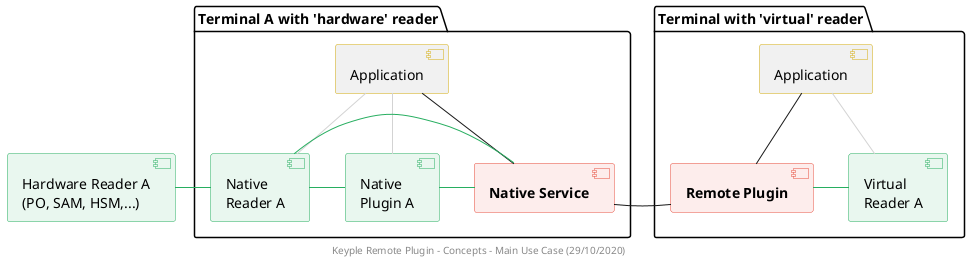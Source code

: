 @startuml
footer
    Keyple Remote Plugin - Concepts - Main Use Case (29/10/2020)
end footer

' == THEME ==

'Couleurs issues de : https://htmlcolorcodes.com/fr/tableau-de-couleur/tableau-de-couleur-design-plat/
!define COLOR_RED E74C3C
!define COLOR_PURPLE 8E44AD
!define COLOR_BLUE 3498DB
!define COLOR_GREEN 27AE60
!define COLOR_GREY 2C3E50
skinparam Shadowing false
skinparam component {
    BorderColor #D4AC0D
    ' Red
    BackgroundColor<<red>> #FDEDEC
    BorderColor<<red>> #E74C3C
    ' Purple
    BackgroundColor<<purple>> #F4ECF7
    BorderColor<<purple>> #8E44AD
    ' blue
    BackgroundColor<<blue>> #EBF5FB
    BorderColor<<blue>> #3498DB
    ' Green
    BackgroundColor<<green>> #E9F7EF
    BorderColor<<green>> #27AE60
    ' Grey
    BackgroundColor<<grey>> #EAECEE
    BorderColor<<grey>> #2C3E50
}
hide <<red>> stereotype
hide <<purple>> stereotype
hide <<blue>> stereotype
hide <<green>> stereotype
hide <<grey>> stereotype

' == CONTENT ==

[Hardware Reader A\n(PO, SAM, HSM,...)] as readerA <<green>>
package "Terminal A with 'hardware' reader" {
    [Application] as appA
    [**Native Service**] as nativeServiceA <<red>>
    [Native\nPlugin A] as nativePluginA <<green>>
    [Native\nReader A] as nativeReaderA <<green>>
}
package "Terminal with 'virtual' reader" {
    [Application] as app
    [**Remote Plugin**] as remotePlugin <<red>>
    [Virtual\nReader A] as virtualReaderA <<green>>
}

'utilisation

appA -- nativePluginA #LightGrey
appA -- nativeReaderA #LightGrey
appA -- nativeServiceA
nativePluginA -left- nativeReaderA #COLOR_GREEN
nativeServiceA -left- nativePluginA #COLOR_GREEN
nativeServiceA -left- nativeReaderA #COLOR_GREEN
nativeReaderA -left- readerA #COLOR_GREEN

nativeServiceA - remotePlugin

app -- remotePlugin
app -- virtualReaderA #LightGrey
remotePlugin - virtualReaderA #COLOR_GREEN

@enduml